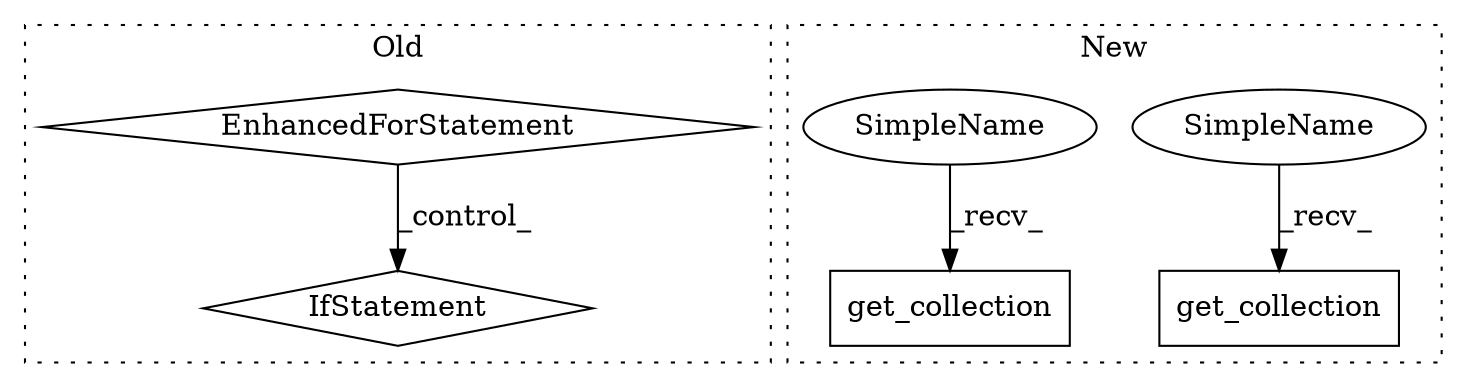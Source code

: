 digraph G {
subgraph cluster0 {
1 [label="EnhancedForStatement" a="70" s="4868,4982" l="67,2" shape="diamond"];
3 [label="IfStatement" a="25" s="5146" l="26" shape="diamond"];
label = "Old";
style="dotted";
}
subgraph cluster1 {
2 [label="get_collection" a="32" s="3879,3911" l="15,1" shape="box"];
4 [label="get_collection" a="32" s="3818,3852" l="15,1" shape="box"];
5 [label="SimpleName" a="42" s="3868" l="10" shape="ellipse"];
6 [label="SimpleName" a="42" s="3807" l="10" shape="ellipse"];
label = "New";
style="dotted";
}
1 -> 3 [label="_control_"];
5 -> 2 [label="_recv_"];
6 -> 4 [label="_recv_"];
}